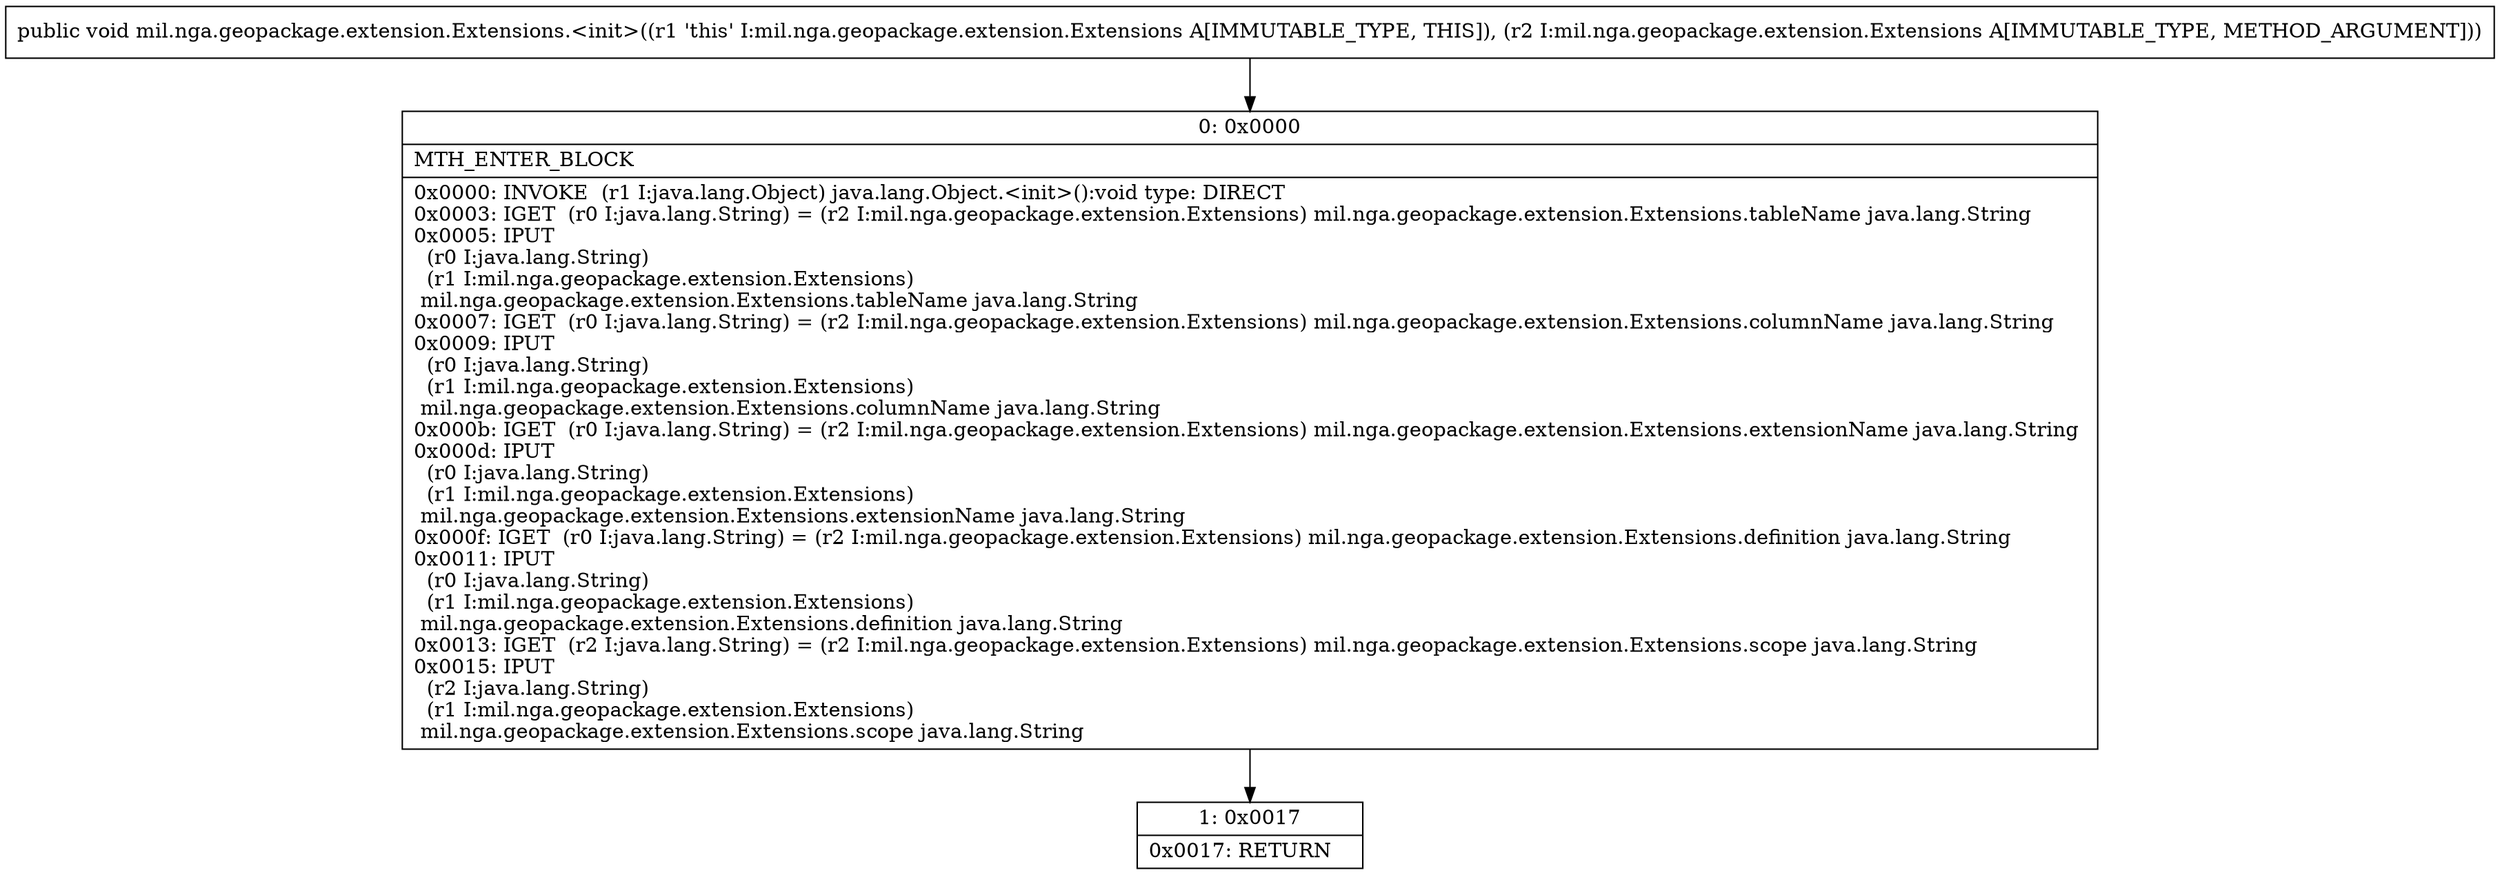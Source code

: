 digraph "CFG formil.nga.geopackage.extension.Extensions.\<init\>(Lmil\/nga\/geopackage\/extension\/Extensions;)V" {
Node_0 [shape=record,label="{0\:\ 0x0000|MTH_ENTER_BLOCK\l|0x0000: INVOKE  (r1 I:java.lang.Object) java.lang.Object.\<init\>():void type: DIRECT \l0x0003: IGET  (r0 I:java.lang.String) = (r2 I:mil.nga.geopackage.extension.Extensions) mil.nga.geopackage.extension.Extensions.tableName java.lang.String \l0x0005: IPUT  \l  (r0 I:java.lang.String)\l  (r1 I:mil.nga.geopackage.extension.Extensions)\l mil.nga.geopackage.extension.Extensions.tableName java.lang.String \l0x0007: IGET  (r0 I:java.lang.String) = (r2 I:mil.nga.geopackage.extension.Extensions) mil.nga.geopackage.extension.Extensions.columnName java.lang.String \l0x0009: IPUT  \l  (r0 I:java.lang.String)\l  (r1 I:mil.nga.geopackage.extension.Extensions)\l mil.nga.geopackage.extension.Extensions.columnName java.lang.String \l0x000b: IGET  (r0 I:java.lang.String) = (r2 I:mil.nga.geopackage.extension.Extensions) mil.nga.geopackage.extension.Extensions.extensionName java.lang.String \l0x000d: IPUT  \l  (r0 I:java.lang.String)\l  (r1 I:mil.nga.geopackage.extension.Extensions)\l mil.nga.geopackage.extension.Extensions.extensionName java.lang.String \l0x000f: IGET  (r0 I:java.lang.String) = (r2 I:mil.nga.geopackage.extension.Extensions) mil.nga.geopackage.extension.Extensions.definition java.lang.String \l0x0011: IPUT  \l  (r0 I:java.lang.String)\l  (r1 I:mil.nga.geopackage.extension.Extensions)\l mil.nga.geopackage.extension.Extensions.definition java.lang.String \l0x0013: IGET  (r2 I:java.lang.String) = (r2 I:mil.nga.geopackage.extension.Extensions) mil.nga.geopackage.extension.Extensions.scope java.lang.String \l0x0015: IPUT  \l  (r2 I:java.lang.String)\l  (r1 I:mil.nga.geopackage.extension.Extensions)\l mil.nga.geopackage.extension.Extensions.scope java.lang.String \l}"];
Node_1 [shape=record,label="{1\:\ 0x0017|0x0017: RETURN   \l}"];
MethodNode[shape=record,label="{public void mil.nga.geopackage.extension.Extensions.\<init\>((r1 'this' I:mil.nga.geopackage.extension.Extensions A[IMMUTABLE_TYPE, THIS]), (r2 I:mil.nga.geopackage.extension.Extensions A[IMMUTABLE_TYPE, METHOD_ARGUMENT])) }"];
MethodNode -> Node_0;
Node_0 -> Node_1;
}

